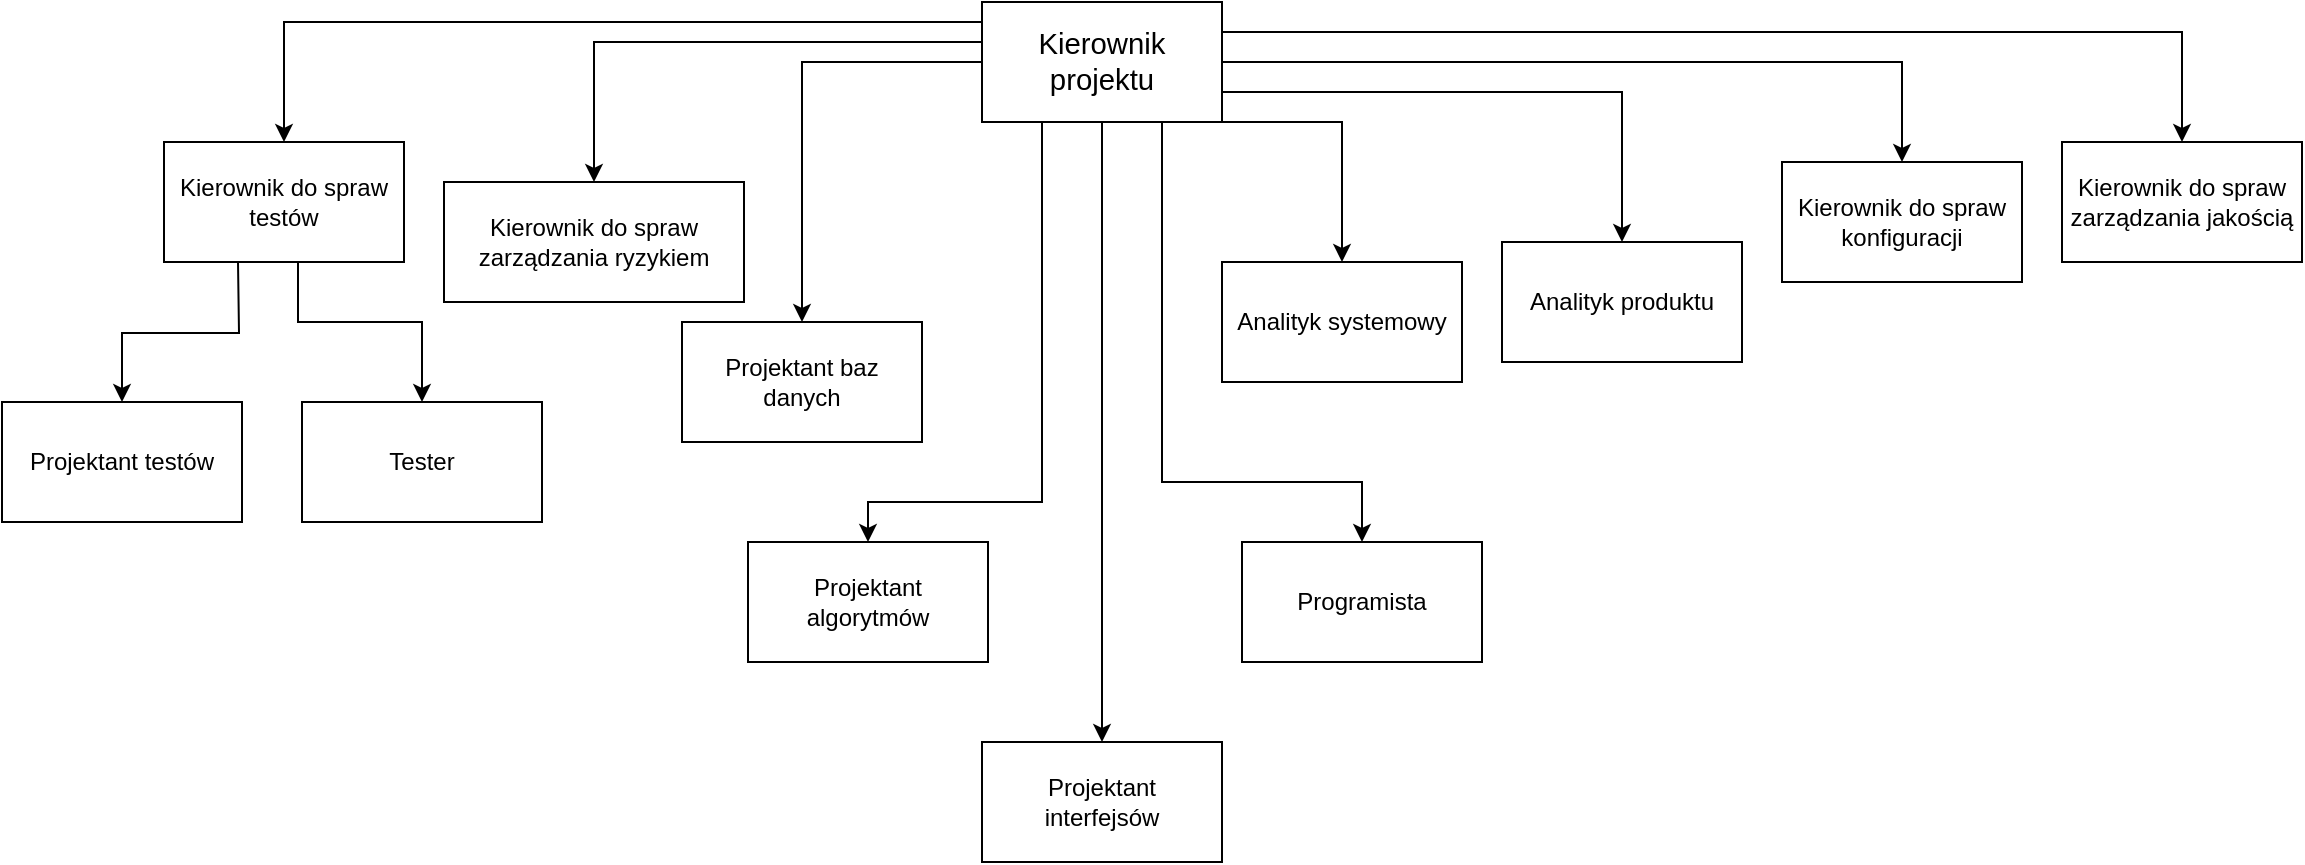 <mxfile version="18.1.3" type="google"><diagram id="TPTbn4d29tvIeDSbS9vl" name="Page-1"><mxGraphModel grid="1" page="1" gridSize="10" guides="1" tooltips="1" connect="1" arrows="1" fold="1" pageScale="1" pageWidth="827" pageHeight="1169" math="0" shadow="0"><root><mxCell id="0"/><mxCell id="1" parent="0"/><mxCell id="j-sZl0URAPN2tW38Ts7--5" value="" style="edgeStyle=orthogonalEdgeStyle;rounded=0;orthogonalLoop=1;jettySize=auto;html=1;exitX=0;exitY=0.25;exitDx=0;exitDy=0;" edge="1" parent="1" source="j-sZl0URAPN2tW38Ts7--1" target="j-sZl0URAPN2tW38Ts7--4"><mxGeometry relative="1" as="geometry"><mxPoint x="211" y="40" as="sourcePoint"/><Array as="points"><mxPoint x="330" y="50"/><mxPoint x="-19" y="50"/></Array></mxGeometry></mxCell><mxCell id="j-sZl0URAPN2tW38Ts7--7" value="" style="edgeStyle=orthogonalEdgeStyle;rounded=0;orthogonalLoop=1;jettySize=auto;html=1;" edge="1" parent="1" source="j-sZl0URAPN2tW38Ts7--1" target="j-sZl0URAPN2tW38Ts7--6"><mxGeometry relative="1" as="geometry"><mxPoint x="211" y="60" as="sourcePoint"/><Array as="points"><mxPoint x="136" y="60"/></Array></mxGeometry></mxCell><mxCell id="j-sZl0URAPN2tW38Ts7--9" value="" style="edgeStyle=orthogonalEdgeStyle;rounded=0;orthogonalLoop=1;jettySize=auto;html=1;exitX=1;exitY=0.25;exitDx=0;exitDy=0;" edge="1" parent="1" source="j-sZl0URAPN2tW38Ts7--1" target="j-sZl0URAPN2tW38Ts7--8"><mxGeometry relative="1" as="geometry"/></mxCell><mxCell id="j-sZl0URAPN2tW38Ts7--11" style="edgeStyle=orthogonalEdgeStyle;rounded=0;orthogonalLoop=1;jettySize=auto;html=1;exitX=1;exitY=0.5;exitDx=0;exitDy=0;entryX=0.5;entryY=0;entryDx=0;entryDy=0;" edge="1" parent="1" source="j-sZl0URAPN2tW38Ts7--1" target="j-sZl0URAPN2tW38Ts7--10"><mxGeometry relative="1" as="geometry"><Array as="points"><mxPoint x="790" y="70"/></Array></mxGeometry></mxCell><mxCell id="j-sZl0URAPN2tW38Ts7--22" style="edgeStyle=orthogonalEdgeStyle;rounded=0;orthogonalLoop=1;jettySize=auto;html=1;exitX=1;exitY=0.75;exitDx=0;exitDy=0;" edge="1" parent="1" source="j-sZl0URAPN2tW38Ts7--1" target="j-sZl0URAPN2tW38Ts7--14"><mxGeometry relative="1" as="geometry"/></mxCell><mxCell id="j-sZl0URAPN2tW38Ts7--23" style="edgeStyle=orthogonalEdgeStyle;rounded=0;orthogonalLoop=1;jettySize=auto;html=1;exitX=0.75;exitY=1;exitDx=0;exitDy=0;entryX=0.5;entryY=0;entryDx=0;entryDy=0;" edge="1" parent="1" source="j-sZl0URAPN2tW38Ts7--1" target="j-sZl0URAPN2tW38Ts7--19"><mxGeometry relative="1" as="geometry"><Array as="points"><mxPoint x="420" y="280"/><mxPoint x="520" y="280"/></Array></mxGeometry></mxCell><mxCell id="j-sZl0URAPN2tW38Ts7--24" style="edgeStyle=orthogonalEdgeStyle;rounded=0;orthogonalLoop=1;jettySize=auto;html=1;exitX=0.5;exitY=1;exitDx=0;exitDy=0;entryX=0.5;entryY=0;entryDx=0;entryDy=0;" edge="1" parent="1" source="j-sZl0URAPN2tW38Ts7--1" target="j-sZl0URAPN2tW38Ts7--17"><mxGeometry relative="1" as="geometry"/></mxCell><mxCell id="j-sZl0URAPN2tW38Ts7--25" style="edgeStyle=orthogonalEdgeStyle;rounded=0;orthogonalLoop=1;jettySize=auto;html=1;exitX=0.25;exitY=1;exitDx=0;exitDy=0;entryX=0.5;entryY=0;entryDx=0;entryDy=0;" edge="1" parent="1" source="j-sZl0URAPN2tW38Ts7--1" target="j-sZl0URAPN2tW38Ts7--18"><mxGeometry relative="1" as="geometry"><Array as="points"><mxPoint x="360" y="290"/><mxPoint x="273" y="290"/></Array></mxGeometry></mxCell><mxCell id="j-sZl0URAPN2tW38Ts7--26" style="edgeStyle=orthogonalEdgeStyle;rounded=0;orthogonalLoop=1;jettySize=auto;html=1;exitX=1;exitY=1;exitDx=0;exitDy=0;entryX=0.5;entryY=0;entryDx=0;entryDy=0;" edge="1" parent="1" source="j-sZl0URAPN2tW38Ts7--1" target="j-sZl0URAPN2tW38Ts7--15"><mxGeometry relative="1" as="geometry"><Array as="points"><mxPoint x="510" y="100"/></Array></mxGeometry></mxCell><mxCell id="j-sZl0URAPN2tW38Ts7--27" style="edgeStyle=orthogonalEdgeStyle;rounded=0;orthogonalLoop=1;jettySize=auto;html=1;exitX=0;exitY=0.75;exitDx=0;exitDy=0;entryX=0.5;entryY=0;entryDx=0;entryDy=0;" edge="1" parent="1" source="j-sZl0URAPN2tW38Ts7--1" target="j-sZl0URAPN2tW38Ts7--16"><mxGeometry relative="1" as="geometry"><Array as="points"><mxPoint x="330" y="70"/><mxPoint x="240" y="70"/></Array></mxGeometry></mxCell><mxCell id="j-sZl0URAPN2tW38Ts7--1" value="&lt;span id=&quot;docs-internal-guid-b09b0da6-7fff-9304-f61a-11d0b4b154cd&quot;&gt;&lt;span style=&quot;font-size: 11pt; font-family: Calibri, sans-serif; background-color: transparent; font-variant-numeric: normal; font-variant-east-asian: normal; vertical-align: baseline;&quot;&gt;Kierownik projektu&lt;/span&gt;&lt;/span&gt;" style="rounded=0;whiteSpace=wrap;html=1;" vertex="1" parent="1"><mxGeometry x="330" y="40" width="120" height="60" as="geometry"/></mxCell><mxCell id="j-sZl0URAPN2tW38Ts7--13" style="edgeStyle=orthogonalEdgeStyle;rounded=0;orthogonalLoop=1;jettySize=auto;html=1;exitX=0.5;exitY=1;exitDx=0;exitDy=0;entryX=0.5;entryY=0;entryDx=0;entryDy=0;" edge="1" parent="1" target="j-sZl0URAPN2tW38Ts7--12"><mxGeometry relative="1" as="geometry"><mxPoint x="-42" y="170" as="sourcePoint"/></mxGeometry></mxCell><mxCell id="j-sZl0URAPN2tW38Ts7--21" style="edgeStyle=orthogonalEdgeStyle;rounded=0;orthogonalLoop=1;jettySize=auto;html=1;exitX=0.75;exitY=1;exitDx=0;exitDy=0;entryX=0.5;entryY=0;entryDx=0;entryDy=0;" edge="1" parent="1" target="j-sZl0URAPN2tW38Ts7--20"><mxGeometry relative="1" as="geometry"><mxPoint x="-12" y="170" as="sourcePoint"/><Array as="points"><mxPoint x="-12" y="200"/><mxPoint x="50" y="200"/></Array></mxGeometry></mxCell><mxCell id="j-sZl0URAPN2tW38Ts7--4" value="Kierownik do spraw testów" style="whiteSpace=wrap;html=1;rounded=0;" vertex="1" parent="1"><mxGeometry x="-79" y="110" width="120" height="60" as="geometry"/></mxCell><mxCell id="j-sZl0URAPN2tW38Ts7--6" value="Kierownik do spraw zarządzania ryzykiem" style="whiteSpace=wrap;html=1;rounded=0;" vertex="1" parent="1"><mxGeometry x="61" y="130" width="150" height="60" as="geometry"/></mxCell><mxCell id="j-sZl0URAPN2tW38Ts7--8" value="Kierownik do spraw zarządzania jakością" style="whiteSpace=wrap;html=1;rounded=0;" vertex="1" parent="1"><mxGeometry x="870" y="110" width="120" height="60" as="geometry"/></mxCell><mxCell id="j-sZl0URAPN2tW38Ts7--10" value="Kierownik do spraw konfiguracji" style="rounded=0;whiteSpace=wrap;html=1;" vertex="1" parent="1"><mxGeometry x="730" y="120" width="120" height="60" as="geometry"/></mxCell><mxCell id="j-sZl0URAPN2tW38Ts7--12" value="Projektant testów" style="rounded=0;whiteSpace=wrap;html=1;" vertex="1" parent="1"><mxGeometry x="-160" y="240" width="120" height="60" as="geometry"/></mxCell><mxCell id="j-sZl0URAPN2tW38Ts7--14" value="Analityk produktu" style="rounded=0;whiteSpace=wrap;html=1;" vertex="1" parent="1"><mxGeometry x="590" y="160" width="120" height="60" as="geometry"/></mxCell><mxCell id="j-sZl0URAPN2tW38Ts7--15" value="Analityk systemowy" style="rounded=0;whiteSpace=wrap;html=1;" vertex="1" parent="1"><mxGeometry x="450" y="170" width="120" height="60" as="geometry"/></mxCell><mxCell id="j-sZl0URAPN2tW38Ts7--16" value="Projektant baz danych" style="rounded=0;whiteSpace=wrap;html=1;" vertex="1" parent="1"><mxGeometry x="180" y="200" width="120" height="60" as="geometry"/></mxCell><mxCell id="j-sZl0URAPN2tW38Ts7--17" value="Projektant &lt;br&gt;interfejsów" style="rounded=0;whiteSpace=wrap;html=1;" vertex="1" parent="1"><mxGeometry x="330" y="410" width="120" height="60" as="geometry"/></mxCell><mxCell id="j-sZl0URAPN2tW38Ts7--18" value="Projektant algorytmów" style="rounded=0;whiteSpace=wrap;html=1;" vertex="1" parent="1"><mxGeometry x="213" y="310" width="120" height="60" as="geometry"/></mxCell><mxCell id="j-sZl0URAPN2tW38Ts7--19" value="Programista" style="rounded=0;whiteSpace=wrap;html=1;" vertex="1" parent="1"><mxGeometry x="460" y="310" width="120" height="60" as="geometry"/></mxCell><mxCell id="j-sZl0URAPN2tW38Ts7--20" value="Tester" style="rounded=0;whiteSpace=wrap;html=1;" vertex="1" parent="1"><mxGeometry x="-10" y="240" width="120" height="60" as="geometry"/></mxCell></root></mxGraphModel></diagram></mxfile>